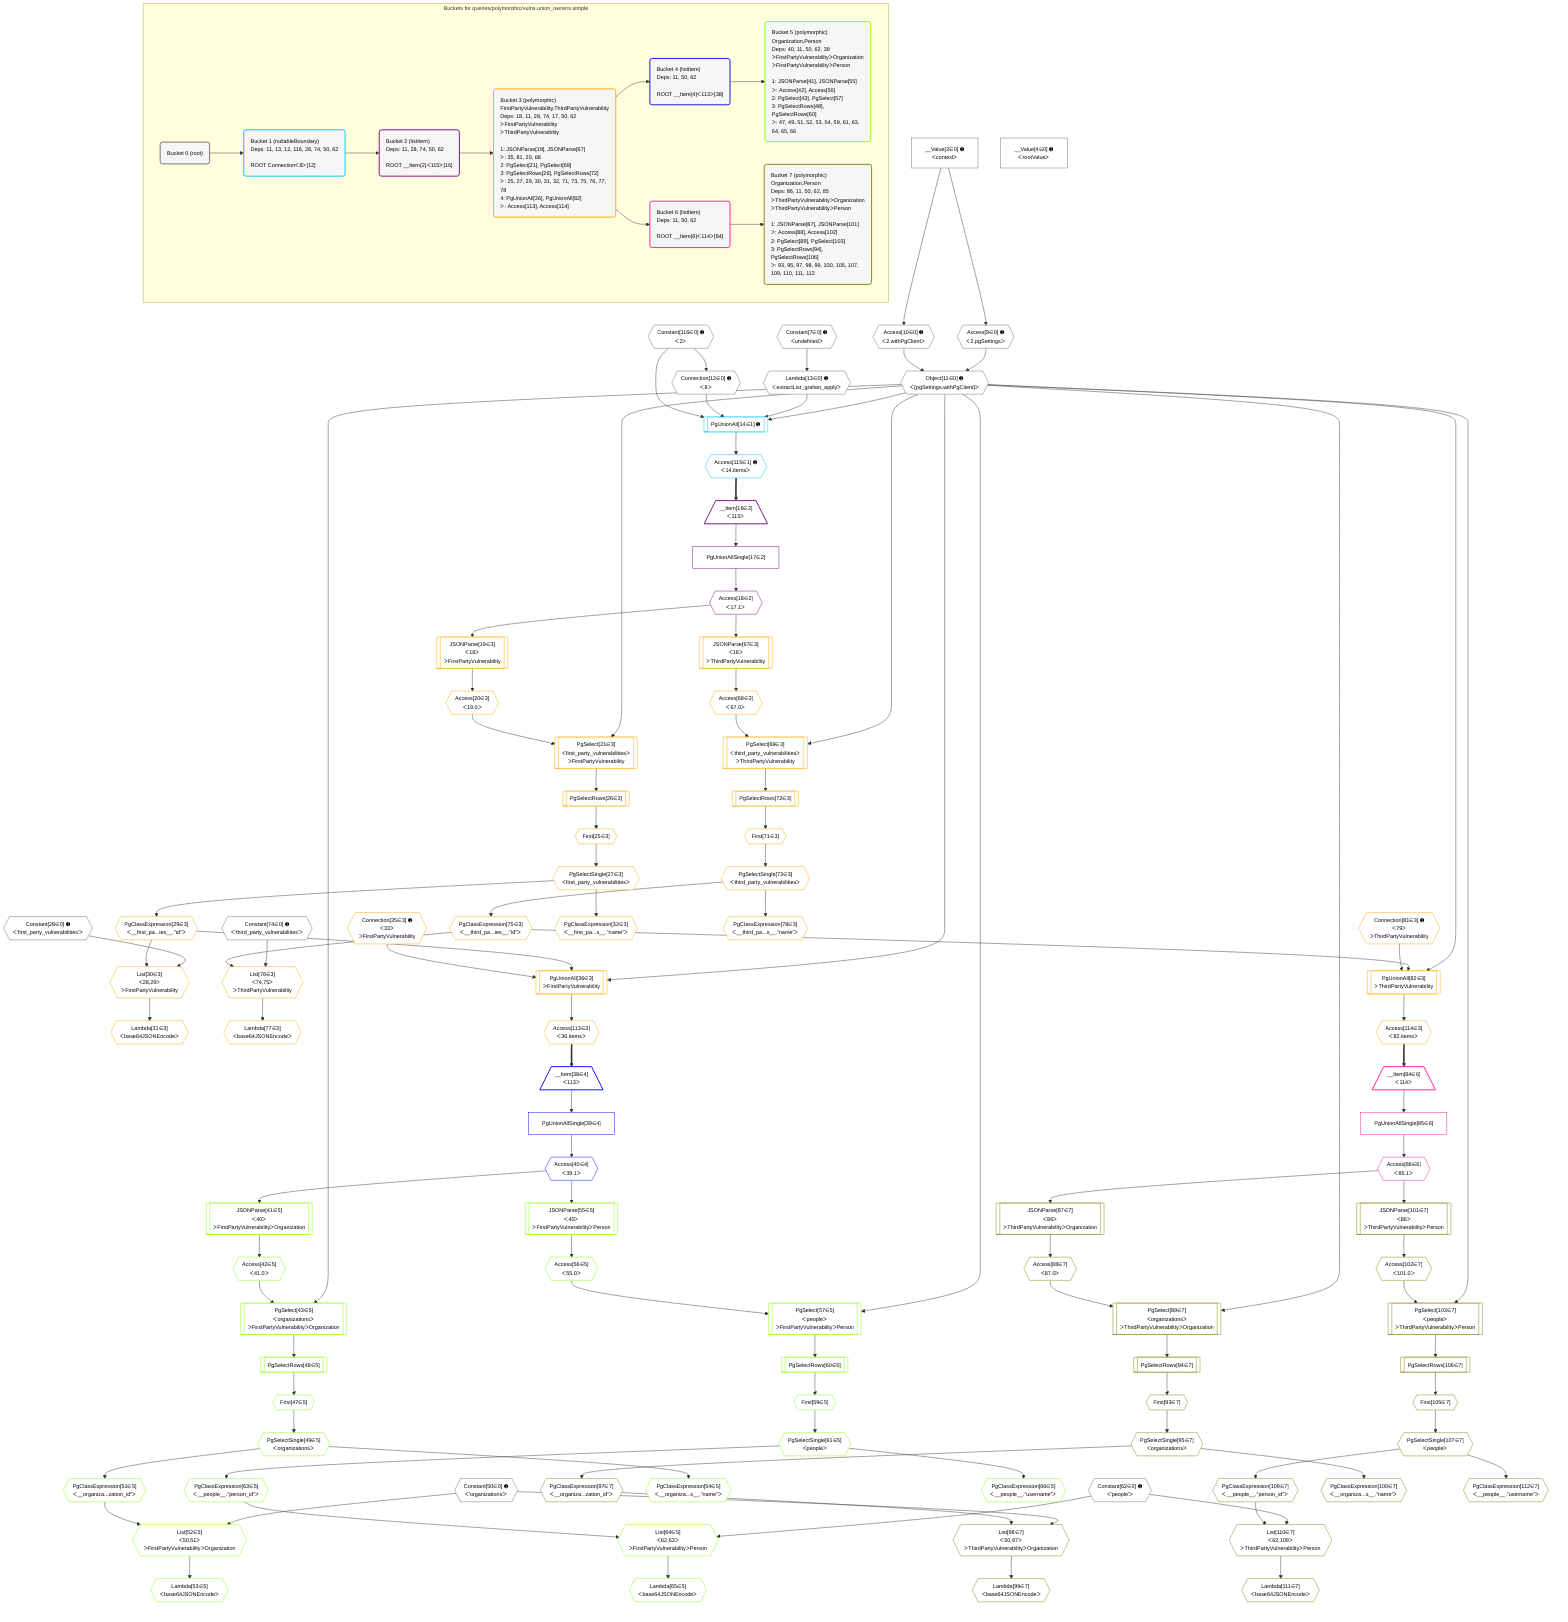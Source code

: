 %%{init: {'themeVariables': { 'fontSize': '12px'}}}%%
graph TD
    classDef path fill:#eee,stroke:#000,color:#000
    classDef plan fill:#fff,stroke-width:1px,color:#000
    classDef itemplan fill:#fff,stroke-width:2px,color:#000
    classDef unbatchedplan fill:#dff,stroke-width:1px,color:#000
    classDef sideeffectplan fill:#fcc,stroke-width:2px,color:#000
    classDef bucket fill:#f6f6f6,color:#000,stroke-width:2px,text-align:left


    %% plan dependencies
    Object11{{"Object[11∈0] ➊<br />ᐸ{pgSettings,withPgClient}ᐳ"}}:::plan
    Access9{{"Access[9∈0] ➊<br />ᐸ2.pgSettingsᐳ"}}:::plan
    Access10{{"Access[10∈0] ➊<br />ᐸ2.withPgClientᐳ"}}:::plan
    Access9 & Access10 --> Object11
    __Value2["__Value[2∈0] ➊<br />ᐸcontextᐳ"]:::plan
    __Value2 --> Access9
    __Value2 --> Access10
    Connection12{{"Connection[12∈0] ➊<br />ᐸ8ᐳ"}}:::plan
    Constant116{{"Constant[116∈0] ➊<br />ᐸ2ᐳ"}}:::plan
    Constant116 --> Connection12
    Lambda13{{"Lambda[13∈0] ➊<br />ᐸextractList_grafast_applyᐳ"}}:::plan
    Constant7{{"Constant[7∈0] ➊<br />ᐸundefinedᐳ"}}:::plan
    Constant7 --> Lambda13
    __Value4["__Value[4∈0] ➊<br />ᐸrootValueᐳ"]:::plan
    Constant28{{"Constant[28∈0] ➊<br />ᐸ'first_party_vulnerabilities'ᐳ"}}:::plan
    Constant50{{"Constant[50∈0] ➊<br />ᐸ'organizations'ᐳ"}}:::plan
    Constant62{{"Constant[62∈0] ➊<br />ᐸ'people'ᐳ"}}:::plan
    Constant74{{"Constant[74∈0] ➊<br />ᐸ'third_party_vulnerabilities'ᐳ"}}:::plan
    PgUnionAll14[["PgUnionAll[14∈1] ➊"]]:::plan
    Object11 & Lambda13 & Connection12 & Constant116 --> PgUnionAll14
    Access115{{"Access[115∈1] ➊<br />ᐸ14.itemsᐳ"}}:::plan
    PgUnionAll14 --> Access115
    __Item16[/"__Item[16∈2]<br />ᐸ115ᐳ"\]:::itemplan
    Access115 ==> __Item16
    PgUnionAllSingle17["PgUnionAllSingle[17∈2]"]:::plan
    __Item16 --> PgUnionAllSingle17
    Access18{{"Access[18∈2]<br />ᐸ17.1ᐳ"}}:::plan
    PgUnionAllSingle17 --> Access18
    PgUnionAll36[["PgUnionAll[36∈3]<br />ᐳFirstPartyVulnerability"]]:::plan
    PgClassExpression29{{"PgClassExpression[29∈3]<br />ᐸ__first_pa...ies__.”id”ᐳ"}}:::plan
    Connection35{{"Connection[35∈3] ➊<br />ᐸ33ᐳ<br />ᐳFirstPartyVulnerability"}}:::plan
    Object11 & PgClassExpression29 & Connection35 --> PgUnionAll36
    PgUnionAll82[["PgUnionAll[82∈3]<br />ᐳThirdPartyVulnerability"]]:::plan
    PgClassExpression75{{"PgClassExpression[75∈3]<br />ᐸ__third_pa...ies__.”id”ᐳ"}}:::plan
    Connection81{{"Connection[81∈3] ➊<br />ᐸ79ᐳ<br />ᐳThirdPartyVulnerability"}}:::plan
    Object11 & PgClassExpression75 & Connection81 --> PgUnionAll82
    PgSelect21[["PgSelect[21∈3]<br />ᐸfirst_party_vulnerabilitiesᐳ<br />ᐳFirstPartyVulnerability"]]:::plan
    Access20{{"Access[20∈3]<br />ᐸ19.0ᐳ"}}:::plan
    Object11 & Access20 --> PgSelect21
    List30{{"List[30∈3]<br />ᐸ28,29ᐳ<br />ᐳFirstPartyVulnerability"}}:::plan
    Constant28 & PgClassExpression29 --> List30
    PgSelect69[["PgSelect[69∈3]<br />ᐸthird_party_vulnerabilitiesᐳ<br />ᐳThirdPartyVulnerability"]]:::plan
    Access68{{"Access[68∈3]<br />ᐸ67.0ᐳ"}}:::plan
    Object11 & Access68 --> PgSelect69
    List76{{"List[76∈3]<br />ᐸ74,75ᐳ<br />ᐳThirdPartyVulnerability"}}:::plan
    Constant74 & PgClassExpression75 --> List76
    JSONParse19[["JSONParse[19∈3]<br />ᐸ18ᐳ<br />ᐳFirstPartyVulnerability"]]:::plan
    Access18 --> JSONParse19
    JSONParse19 --> Access20
    First25{{"First[25∈3]"}}:::plan
    PgSelectRows26[["PgSelectRows[26∈3]"]]:::plan
    PgSelectRows26 --> First25
    PgSelect21 --> PgSelectRows26
    PgSelectSingle27{{"PgSelectSingle[27∈3]<br />ᐸfirst_party_vulnerabilitiesᐳ"}}:::plan
    First25 --> PgSelectSingle27
    PgSelectSingle27 --> PgClassExpression29
    Lambda31{{"Lambda[31∈3]<br />ᐸbase64JSONEncodeᐳ"}}:::plan
    List30 --> Lambda31
    PgClassExpression32{{"PgClassExpression[32∈3]<br />ᐸ__first_pa...s__.”name”ᐳ"}}:::plan
    PgSelectSingle27 --> PgClassExpression32
    JSONParse67[["JSONParse[67∈3]<br />ᐸ18ᐳ<br />ᐳThirdPartyVulnerability"]]:::plan
    Access18 --> JSONParse67
    JSONParse67 --> Access68
    First71{{"First[71∈3]"}}:::plan
    PgSelectRows72[["PgSelectRows[72∈3]"]]:::plan
    PgSelectRows72 --> First71
    PgSelect69 --> PgSelectRows72
    PgSelectSingle73{{"PgSelectSingle[73∈3]<br />ᐸthird_party_vulnerabilitiesᐳ"}}:::plan
    First71 --> PgSelectSingle73
    PgSelectSingle73 --> PgClassExpression75
    Lambda77{{"Lambda[77∈3]<br />ᐸbase64JSONEncodeᐳ"}}:::plan
    List76 --> Lambda77
    PgClassExpression78{{"PgClassExpression[78∈3]<br />ᐸ__third_pa...s__.”name”ᐳ"}}:::plan
    PgSelectSingle73 --> PgClassExpression78
    Access113{{"Access[113∈3]<br />ᐸ36.itemsᐳ"}}:::plan
    PgUnionAll36 --> Access113
    Access114{{"Access[114∈3]<br />ᐸ82.itemsᐳ"}}:::plan
    PgUnionAll82 --> Access114
    __Item38[/"__Item[38∈4]<br />ᐸ113ᐳ"\]:::itemplan
    Access113 ==> __Item38
    PgUnionAllSingle39["PgUnionAllSingle[39∈4]"]:::plan
    __Item38 --> PgUnionAllSingle39
    Access40{{"Access[40∈4]<br />ᐸ39.1ᐳ"}}:::plan
    PgUnionAllSingle39 --> Access40
    PgSelect43[["PgSelect[43∈5]<br />ᐸorganizationsᐳ<br />ᐳFirstPartyVulnerabilityᐳOrganization"]]:::plan
    Access42{{"Access[42∈5]<br />ᐸ41.0ᐳ"}}:::plan
    Object11 & Access42 --> PgSelect43
    List52{{"List[52∈5]<br />ᐸ50,51ᐳ<br />ᐳFirstPartyVulnerabilityᐳOrganization"}}:::plan
    PgClassExpression51{{"PgClassExpression[51∈5]<br />ᐸ__organiza...zation_id”ᐳ"}}:::plan
    Constant50 & PgClassExpression51 --> List52
    PgSelect57[["PgSelect[57∈5]<br />ᐸpeopleᐳ<br />ᐳFirstPartyVulnerabilityᐳPerson"]]:::plan
    Access56{{"Access[56∈5]<br />ᐸ55.0ᐳ"}}:::plan
    Object11 & Access56 --> PgSelect57
    List64{{"List[64∈5]<br />ᐸ62,63ᐳ<br />ᐳFirstPartyVulnerabilityᐳPerson"}}:::plan
    PgClassExpression63{{"PgClassExpression[63∈5]<br />ᐸ__people__.”person_id”ᐳ"}}:::plan
    Constant62 & PgClassExpression63 --> List64
    JSONParse41[["JSONParse[41∈5]<br />ᐸ40ᐳ<br />ᐳFirstPartyVulnerabilityᐳOrganization"]]:::plan
    Access40 --> JSONParse41
    JSONParse41 --> Access42
    First47{{"First[47∈5]"}}:::plan
    PgSelectRows48[["PgSelectRows[48∈5]"]]:::plan
    PgSelectRows48 --> First47
    PgSelect43 --> PgSelectRows48
    PgSelectSingle49{{"PgSelectSingle[49∈5]<br />ᐸorganizationsᐳ"}}:::plan
    First47 --> PgSelectSingle49
    PgSelectSingle49 --> PgClassExpression51
    Lambda53{{"Lambda[53∈5]<br />ᐸbase64JSONEncodeᐳ"}}:::plan
    List52 --> Lambda53
    PgClassExpression54{{"PgClassExpression[54∈5]<br />ᐸ__organiza...s__.”name”ᐳ"}}:::plan
    PgSelectSingle49 --> PgClassExpression54
    JSONParse55[["JSONParse[55∈5]<br />ᐸ40ᐳ<br />ᐳFirstPartyVulnerabilityᐳPerson"]]:::plan
    Access40 --> JSONParse55
    JSONParse55 --> Access56
    First59{{"First[59∈5]"}}:::plan
    PgSelectRows60[["PgSelectRows[60∈5]"]]:::plan
    PgSelectRows60 --> First59
    PgSelect57 --> PgSelectRows60
    PgSelectSingle61{{"PgSelectSingle[61∈5]<br />ᐸpeopleᐳ"}}:::plan
    First59 --> PgSelectSingle61
    PgSelectSingle61 --> PgClassExpression63
    Lambda65{{"Lambda[65∈5]<br />ᐸbase64JSONEncodeᐳ"}}:::plan
    List64 --> Lambda65
    PgClassExpression66{{"PgClassExpression[66∈5]<br />ᐸ__people__.”username”ᐳ"}}:::plan
    PgSelectSingle61 --> PgClassExpression66
    __Item84[/"__Item[84∈6]<br />ᐸ114ᐳ"\]:::itemplan
    Access114 ==> __Item84
    PgUnionAllSingle85["PgUnionAllSingle[85∈6]"]:::plan
    __Item84 --> PgUnionAllSingle85
    Access86{{"Access[86∈6]<br />ᐸ85.1ᐳ"}}:::plan
    PgUnionAllSingle85 --> Access86
    PgSelect89[["PgSelect[89∈7]<br />ᐸorganizationsᐳ<br />ᐳThirdPartyVulnerabilityᐳOrganization"]]:::plan
    Access88{{"Access[88∈7]<br />ᐸ87.0ᐳ"}}:::plan
    Object11 & Access88 --> PgSelect89
    List98{{"List[98∈7]<br />ᐸ50,97ᐳ<br />ᐳThirdPartyVulnerabilityᐳOrganization"}}:::plan
    PgClassExpression97{{"PgClassExpression[97∈7]<br />ᐸ__organiza...zation_id”ᐳ"}}:::plan
    Constant50 & PgClassExpression97 --> List98
    PgSelect103[["PgSelect[103∈7]<br />ᐸpeopleᐳ<br />ᐳThirdPartyVulnerabilityᐳPerson"]]:::plan
    Access102{{"Access[102∈7]<br />ᐸ101.0ᐳ"}}:::plan
    Object11 & Access102 --> PgSelect103
    List110{{"List[110∈7]<br />ᐸ62,109ᐳ<br />ᐳThirdPartyVulnerabilityᐳPerson"}}:::plan
    PgClassExpression109{{"PgClassExpression[109∈7]<br />ᐸ__people__.”person_id”ᐳ"}}:::plan
    Constant62 & PgClassExpression109 --> List110
    JSONParse87[["JSONParse[87∈7]<br />ᐸ86ᐳ<br />ᐳThirdPartyVulnerabilityᐳOrganization"]]:::plan
    Access86 --> JSONParse87
    JSONParse87 --> Access88
    First93{{"First[93∈7]"}}:::plan
    PgSelectRows94[["PgSelectRows[94∈7]"]]:::plan
    PgSelectRows94 --> First93
    PgSelect89 --> PgSelectRows94
    PgSelectSingle95{{"PgSelectSingle[95∈7]<br />ᐸorganizationsᐳ"}}:::plan
    First93 --> PgSelectSingle95
    PgSelectSingle95 --> PgClassExpression97
    Lambda99{{"Lambda[99∈7]<br />ᐸbase64JSONEncodeᐳ"}}:::plan
    List98 --> Lambda99
    PgClassExpression100{{"PgClassExpression[100∈7]<br />ᐸ__organiza...s__.”name”ᐳ"}}:::plan
    PgSelectSingle95 --> PgClassExpression100
    JSONParse101[["JSONParse[101∈7]<br />ᐸ86ᐳ<br />ᐳThirdPartyVulnerabilityᐳPerson"]]:::plan
    Access86 --> JSONParse101
    JSONParse101 --> Access102
    First105{{"First[105∈7]"}}:::plan
    PgSelectRows106[["PgSelectRows[106∈7]"]]:::plan
    PgSelectRows106 --> First105
    PgSelect103 --> PgSelectRows106
    PgSelectSingle107{{"PgSelectSingle[107∈7]<br />ᐸpeopleᐳ"}}:::plan
    First105 --> PgSelectSingle107
    PgSelectSingle107 --> PgClassExpression109
    Lambda111{{"Lambda[111∈7]<br />ᐸbase64JSONEncodeᐳ"}}:::plan
    List110 --> Lambda111
    PgClassExpression112{{"PgClassExpression[112∈7]<br />ᐸ__people__.”username”ᐳ"}}:::plan
    PgSelectSingle107 --> PgClassExpression112

    %% define steps

    subgraph "Buckets for queries/polymorphic/vulns.union_owners.simple"
    Bucket0("Bucket 0 (root)"):::bucket
    classDef bucket0 stroke:#696969
    class Bucket0,__Value2,__Value4,Constant7,Access9,Access10,Object11,Connection12,Lambda13,Constant28,Constant50,Constant62,Constant74,Constant116 bucket0
    Bucket1("Bucket 1 (nullableBoundary)<br />Deps: 11, 13, 12, 116, 28, 74, 50, 62<br /><br />ROOT Connectionᐸ8ᐳ[12]"):::bucket
    classDef bucket1 stroke:#00bfff
    class Bucket1,PgUnionAll14,Access115 bucket1
    Bucket2("Bucket 2 (listItem)<br />Deps: 11, 28, 74, 50, 62<br /><br />ROOT __Item{2}ᐸ115ᐳ[16]"):::bucket
    classDef bucket2 stroke:#7f007f
    class Bucket2,__Item16,PgUnionAllSingle17,Access18 bucket2
    Bucket3("Bucket 3 (polymorphic)<br />FirstPartyVulnerability,ThirdPartyVulnerability<br />Deps: 18, 11, 28, 74, 17, 50, 62<br />ᐳFirstPartyVulnerability<br />ᐳThirdPartyVulnerability<br /><br />1: JSONParse[19], JSONParse[67]<br />ᐳ: 35, 81, 20, 68<br />2: PgSelect[21], PgSelect[69]<br />3: PgSelectRows[26], PgSelectRows[72]<br />ᐳ: 25, 27, 29, 30, 31, 32, 71, 73, 75, 76, 77, 78<br />4: PgUnionAll[36], PgUnionAll[82]<br />ᐳ: Access[113], Access[114]"):::bucket
    classDef bucket3 stroke:#ffa500
    class Bucket3,JSONParse19,Access20,PgSelect21,First25,PgSelectRows26,PgSelectSingle27,PgClassExpression29,List30,Lambda31,PgClassExpression32,Connection35,PgUnionAll36,JSONParse67,Access68,PgSelect69,First71,PgSelectRows72,PgSelectSingle73,PgClassExpression75,List76,Lambda77,PgClassExpression78,Connection81,PgUnionAll82,Access113,Access114 bucket3
    Bucket4("Bucket 4 (listItem)<br />Deps: 11, 50, 62<br /><br />ROOT __Item{4}ᐸ113ᐳ[38]"):::bucket
    classDef bucket4 stroke:#0000ff
    class Bucket4,__Item38,PgUnionAllSingle39,Access40 bucket4
    Bucket5("Bucket 5 (polymorphic)<br />Organization,Person<br />Deps: 40, 11, 50, 62, 39<br />ᐳFirstPartyVulnerabilityᐳOrganization<br />ᐳFirstPartyVulnerabilityᐳPerson<br /><br />1: JSONParse[41], JSONParse[55]<br />ᐳ: Access[42], Access[56]<br />2: PgSelect[43], PgSelect[57]<br />3: PgSelectRows[48], PgSelectRows[60]<br />ᐳ: 47, 49, 51, 52, 53, 54, 59, 61, 63, 64, 65, 66"):::bucket
    classDef bucket5 stroke:#7fff00
    class Bucket5,JSONParse41,Access42,PgSelect43,First47,PgSelectRows48,PgSelectSingle49,PgClassExpression51,List52,Lambda53,PgClassExpression54,JSONParse55,Access56,PgSelect57,First59,PgSelectRows60,PgSelectSingle61,PgClassExpression63,List64,Lambda65,PgClassExpression66 bucket5
    Bucket6("Bucket 6 (listItem)<br />Deps: 11, 50, 62<br /><br />ROOT __Item{6}ᐸ114ᐳ[84]"):::bucket
    classDef bucket6 stroke:#ff1493
    class Bucket6,__Item84,PgUnionAllSingle85,Access86 bucket6
    Bucket7("Bucket 7 (polymorphic)<br />Organization,Person<br />Deps: 86, 11, 50, 62, 85<br />ᐳThirdPartyVulnerabilityᐳOrganization<br />ᐳThirdPartyVulnerabilityᐳPerson<br /><br />1: JSONParse[87], JSONParse[101]<br />ᐳ: Access[88], Access[102]<br />2: PgSelect[89], PgSelect[103]<br />3: PgSelectRows[94], PgSelectRows[106]<br />ᐳ: 93, 95, 97, 98, 99, 100, 105, 107, 109, 110, 111, 112"):::bucket
    classDef bucket7 stroke:#808000
    class Bucket7,JSONParse87,Access88,PgSelect89,First93,PgSelectRows94,PgSelectSingle95,PgClassExpression97,List98,Lambda99,PgClassExpression100,JSONParse101,Access102,PgSelect103,First105,PgSelectRows106,PgSelectSingle107,PgClassExpression109,List110,Lambda111,PgClassExpression112 bucket7
    Bucket0 --> Bucket1
    Bucket1 --> Bucket2
    Bucket2 --> Bucket3
    Bucket3 --> Bucket4 & Bucket6
    Bucket4 --> Bucket5
    Bucket6 --> Bucket7
    end